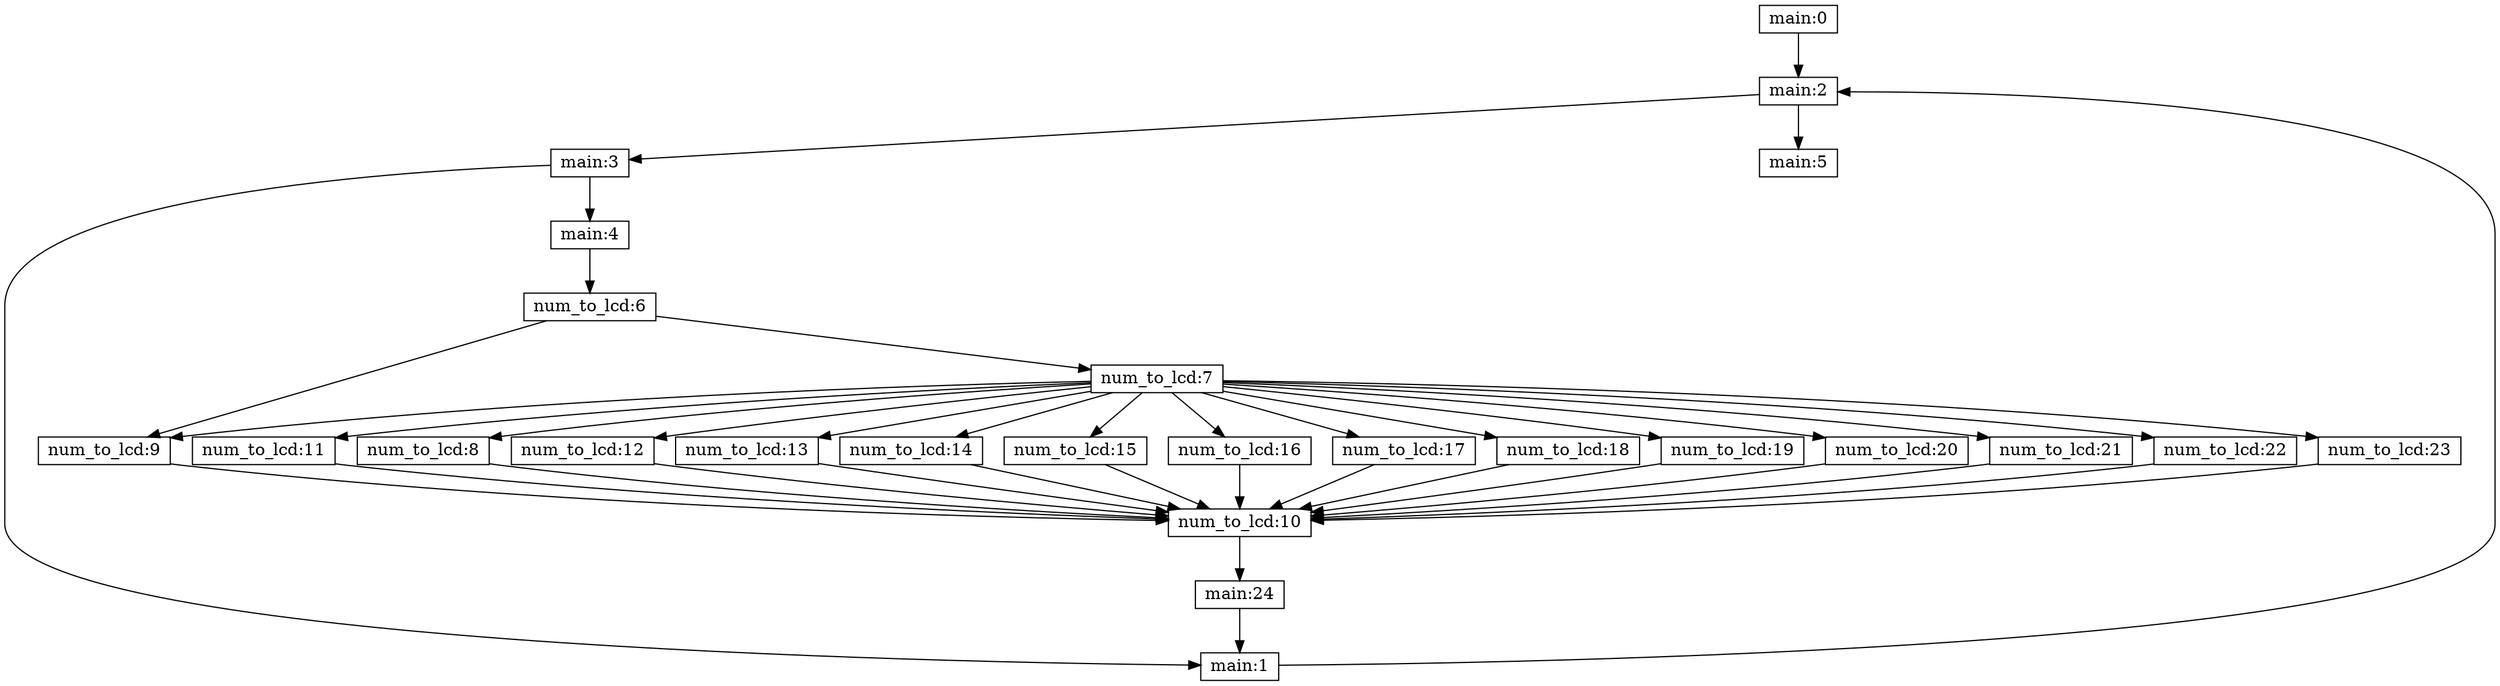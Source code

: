 digraph CFG {
	node [shape=record,width=.1,height=.1];
	"main:0" -> "main:2";
	"main:1" -> "main:2";
	"main:2" -> "main:3";
	"main:2" -> "main:5";
	"main:3" -> "main:4";
	"main:3" -> "main:1";
	"main:4" -> "num_to_lcd:6";
	"num_to_lcd:6" -> "num_to_lcd:9";
	"num_to_lcd:6" -> "num_to_lcd:7";
	"num_to_lcd:7" -> "num_to_lcd:9";
	"num_to_lcd:7" -> "num_to_lcd:11";
	"num_to_lcd:7" -> "num_to_lcd:8";
	"num_to_lcd:7" -> "num_to_lcd:12";
	"num_to_lcd:7" -> "num_to_lcd:13";
	"num_to_lcd:7" -> "num_to_lcd:14";
	"num_to_lcd:7" -> "num_to_lcd:15";
	"num_to_lcd:7" -> "num_to_lcd:16";
	"num_to_lcd:7" -> "num_to_lcd:17";
	"num_to_lcd:7" -> "num_to_lcd:18";
	"num_to_lcd:7" -> "num_to_lcd:19";
	"num_to_lcd:7" -> "num_to_lcd:20";
	"num_to_lcd:7" -> "num_to_lcd:21";
	"num_to_lcd:7" -> "num_to_lcd:22";
	"num_to_lcd:7" -> "num_to_lcd:23";
	"num_to_lcd:8" -> "num_to_lcd:10";
	"num_to_lcd:9" -> "num_to_lcd:10";
	"num_to_lcd:10" -> "main:24";
	"num_to_lcd:11" -> "num_to_lcd:10";
	"num_to_lcd:12" -> "num_to_lcd:10";
	"num_to_lcd:13" -> "num_to_lcd:10";
	"num_to_lcd:14" -> "num_to_lcd:10";
	"num_to_lcd:15" -> "num_to_lcd:10";
	"num_to_lcd:16" -> "num_to_lcd:10";
	"num_to_lcd:17" -> "num_to_lcd:10";
	"num_to_lcd:18" -> "num_to_lcd:10";
	"num_to_lcd:19" -> "num_to_lcd:10";
	"num_to_lcd:20" -> "num_to_lcd:10";
	"num_to_lcd:21" -> "num_to_lcd:10";
	"num_to_lcd:22" -> "num_to_lcd:10";
	"num_to_lcd:23" -> "num_to_lcd:10";
	"main:24" -> "main:1";
}
